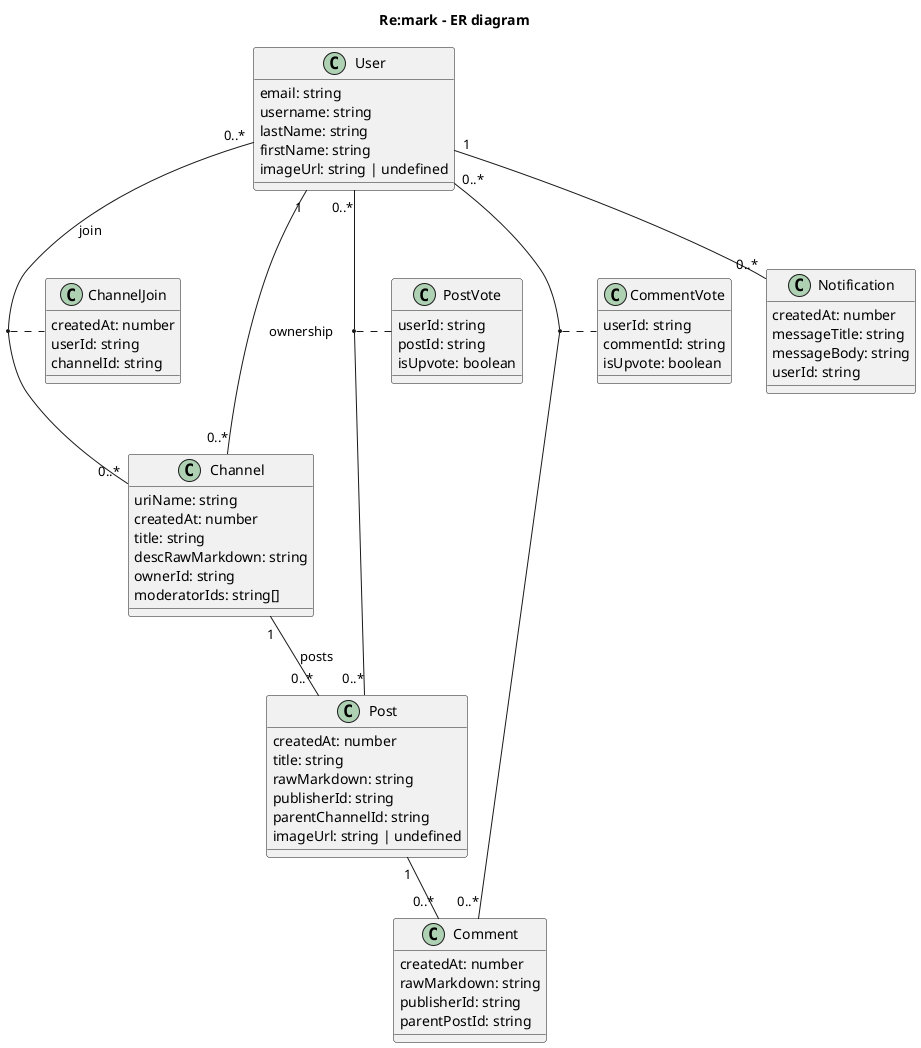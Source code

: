 @startuml Classes

title Re:mark - ER diagram

class "Channel" as ch {
  uriName: string
  createdAt: number
  title: string
  descRawMarkdown: string
  ownerId: string
  moderatorIds: string[]
}
class "ChannelJoin" as chj {
  createdAt: number
  userId: string
  channelId: string
}
class "Post" as p {
  createdAt: number
  title: string
  rawMarkdown: string
  publisherId: string
  parentChannelId: string
  imageUrl: string | undefined
}
class "Comment" as c {
  createdAt: number
  rawMarkdown: string
  publisherId: string
  parentPostId: string
}
class "CommentVote" as cv {
  userId: string
  commentId: string
  isUpvote: boolean
}
class "PostVote" as pv {
  userId: string
  postId: string
  isUpvote: boolean
}
class "Notification" as n {
  createdAt: number
  messageTitle: string
  messageBody: string
  userId: string
}
class "User" as u {
  email: string
  username: string
  lastName: string
  firstName: string
  imageUrl: string | undefined
}

ch "1" -- "0..*" p : posts
u "0..*" -- "0..*" ch : join
(ch, u) . chj

u "1" -- "0..*" ch : ownership

p "1" -- "0..*" c
u "0..*" -- "0..*" p
(p, u) .. pv

u "0..*" -- "0..*" c
(c, u) .. cv

u "1" -- "0..*" n

@enduml
